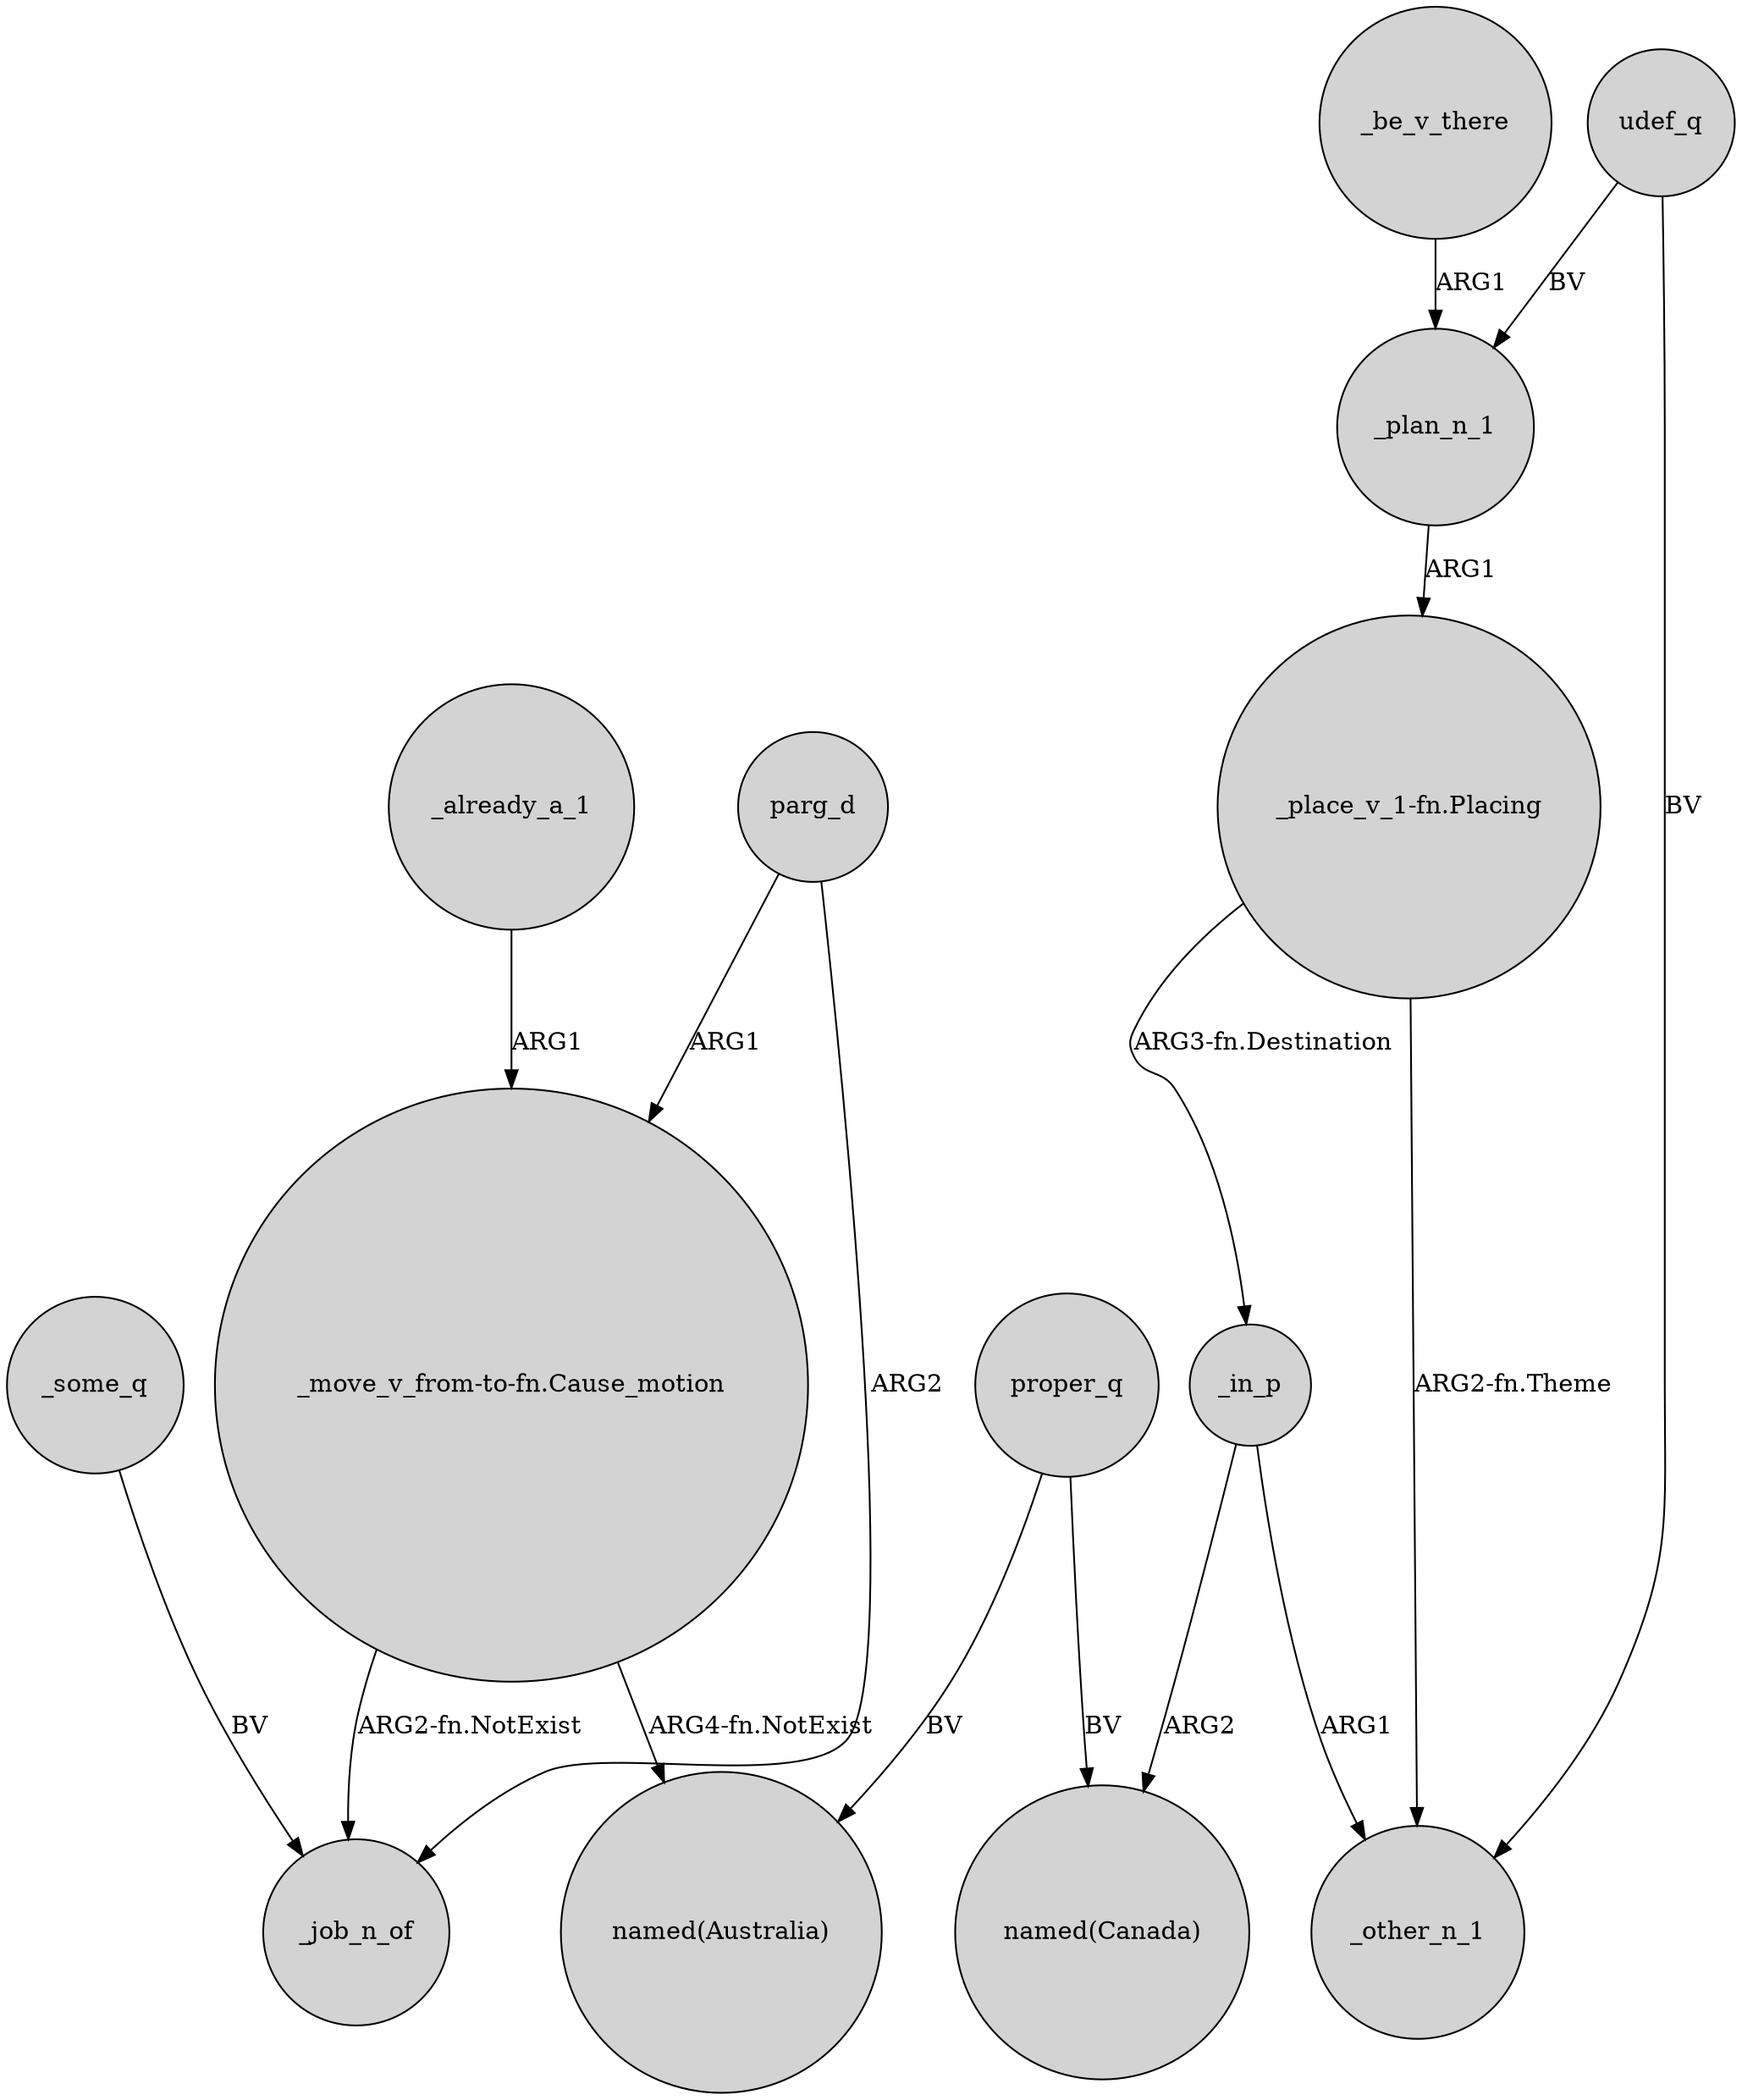 digraph {
	node [shape=circle style=filled]
	parg_d -> _job_n_of [label=ARG2]
	parg_d -> "_move_v_from-to-fn.Cause_motion" [label=ARG1]
	"_place_v_1-fn.Placing" -> _in_p [label="ARG3-fn.Destination"]
	_already_a_1 -> "_move_v_from-to-fn.Cause_motion" [label=ARG1]
	udef_q -> _plan_n_1 [label=BV]
	proper_q -> "named(Canada)" [label=BV]
	_in_p -> _other_n_1 [label=ARG1]
	"_place_v_1-fn.Placing" -> _other_n_1 [label="ARG2-fn.Theme"]
	_some_q -> _job_n_of [label=BV]
	_plan_n_1 -> "_place_v_1-fn.Placing" [label=ARG1]
	_in_p -> "named(Canada)" [label=ARG2]
	"_move_v_from-to-fn.Cause_motion" -> "named(Australia)" [label="ARG4-fn.NotExist"]
	"_move_v_from-to-fn.Cause_motion" -> _job_n_of [label="ARG2-fn.NotExist"]
	udef_q -> _other_n_1 [label=BV]
	proper_q -> "named(Australia)" [label=BV]
	_be_v_there -> _plan_n_1 [label=ARG1]
}
